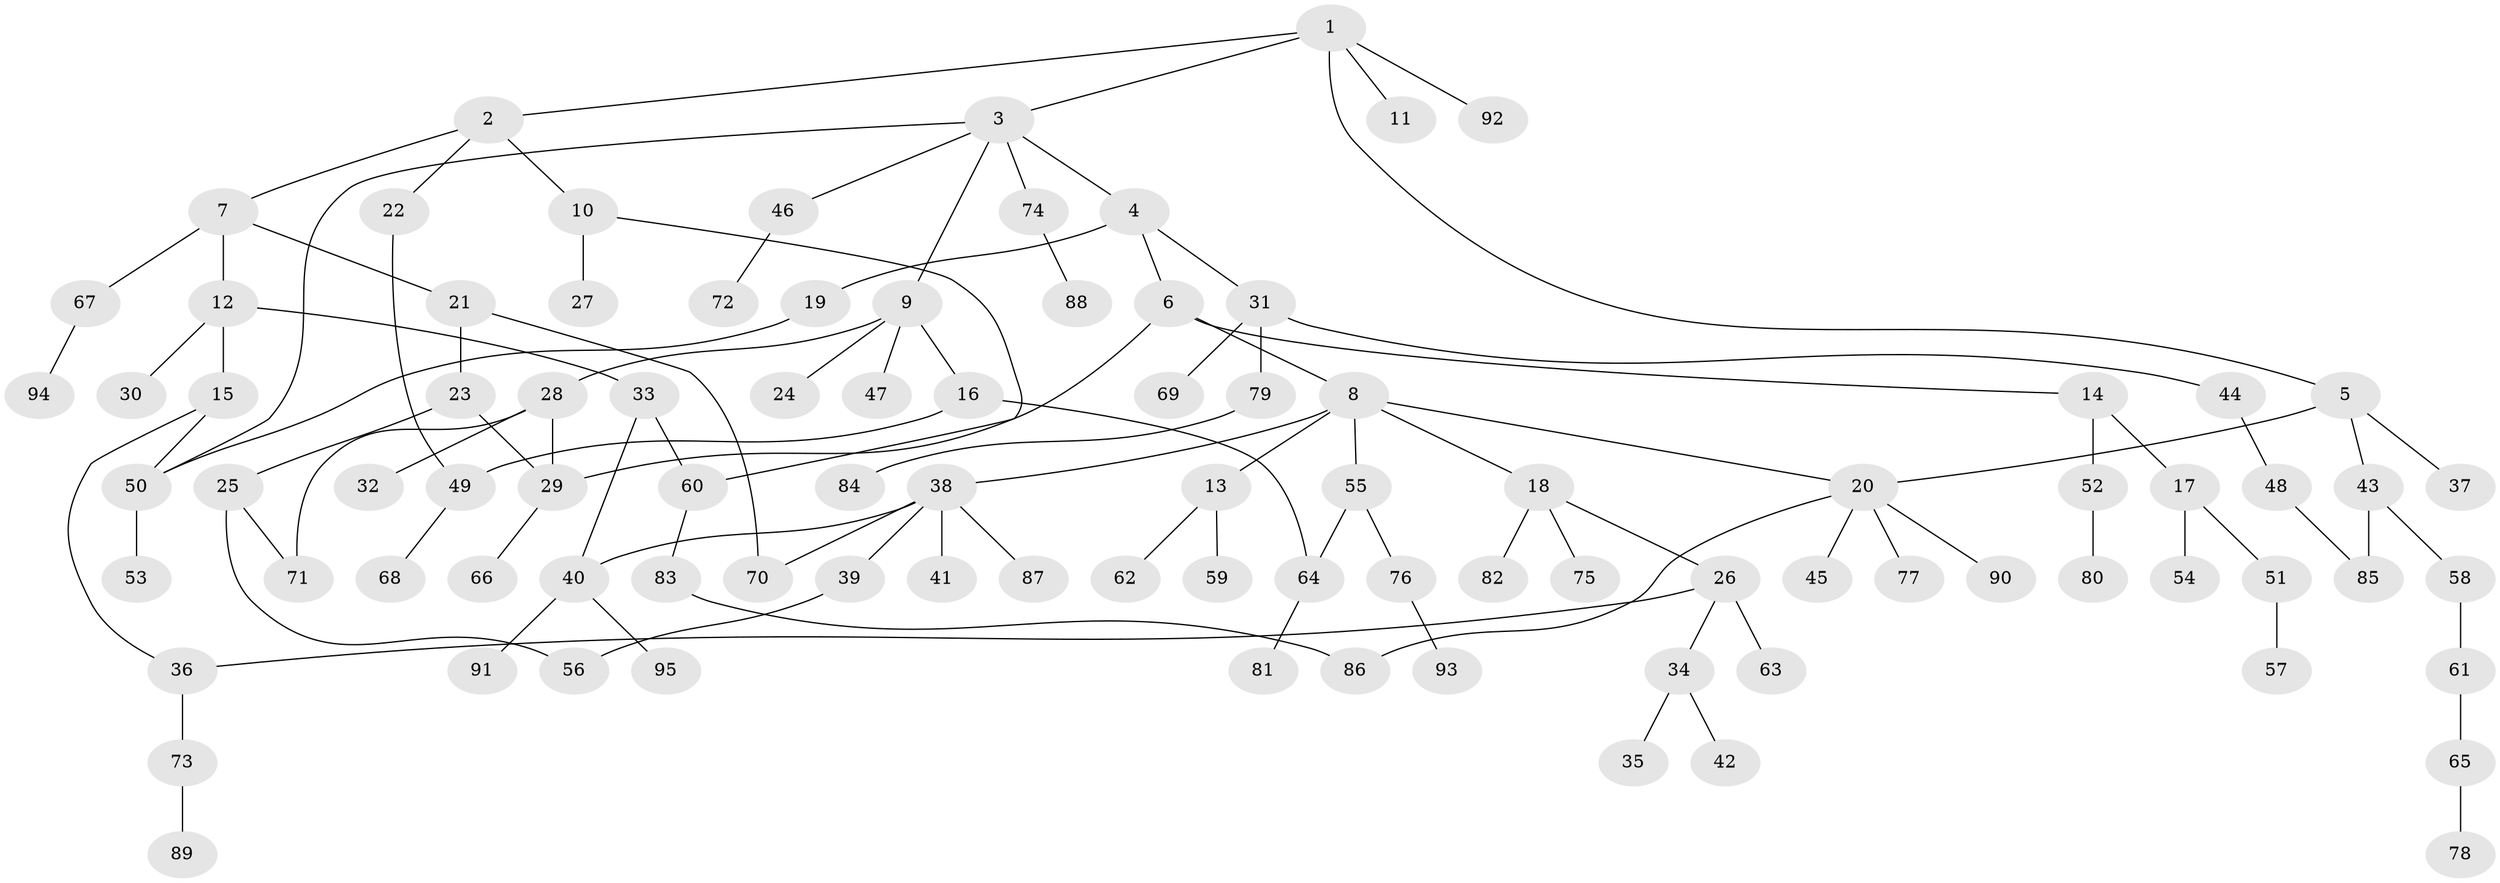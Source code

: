 // coarse degree distribution, {7: 0.03278688524590164, 4: 0.09836065573770492, 6: 0.01639344262295082, 5: 0.08196721311475409, 10: 0.01639344262295082, 1: 0.47540983606557374, 3: 0.13114754098360656, 2: 0.14754098360655737}
// Generated by graph-tools (version 1.1) at 2025/51/02/27/25 19:51:36]
// undirected, 95 vertices, 109 edges
graph export_dot {
graph [start="1"]
  node [color=gray90,style=filled];
  1;
  2;
  3;
  4;
  5;
  6;
  7;
  8;
  9;
  10;
  11;
  12;
  13;
  14;
  15;
  16;
  17;
  18;
  19;
  20;
  21;
  22;
  23;
  24;
  25;
  26;
  27;
  28;
  29;
  30;
  31;
  32;
  33;
  34;
  35;
  36;
  37;
  38;
  39;
  40;
  41;
  42;
  43;
  44;
  45;
  46;
  47;
  48;
  49;
  50;
  51;
  52;
  53;
  54;
  55;
  56;
  57;
  58;
  59;
  60;
  61;
  62;
  63;
  64;
  65;
  66;
  67;
  68;
  69;
  70;
  71;
  72;
  73;
  74;
  75;
  76;
  77;
  78;
  79;
  80;
  81;
  82;
  83;
  84;
  85;
  86;
  87;
  88;
  89;
  90;
  91;
  92;
  93;
  94;
  95;
  1 -- 2;
  1 -- 3;
  1 -- 5;
  1 -- 11;
  1 -- 92;
  2 -- 7;
  2 -- 10;
  2 -- 22;
  3 -- 4;
  3 -- 9;
  3 -- 46;
  3 -- 74;
  3 -- 50;
  4 -- 6;
  4 -- 19;
  4 -- 31;
  5 -- 20;
  5 -- 37;
  5 -- 43;
  6 -- 8;
  6 -- 14;
  6 -- 29;
  7 -- 12;
  7 -- 21;
  7 -- 67;
  8 -- 13;
  8 -- 18;
  8 -- 38;
  8 -- 55;
  8 -- 20;
  9 -- 16;
  9 -- 24;
  9 -- 28;
  9 -- 47;
  10 -- 27;
  10 -- 60;
  12 -- 15;
  12 -- 30;
  12 -- 33;
  13 -- 59;
  13 -- 62;
  14 -- 17;
  14 -- 52;
  15 -- 36;
  15 -- 50;
  16 -- 49;
  16 -- 64;
  17 -- 51;
  17 -- 54;
  18 -- 26;
  18 -- 75;
  18 -- 82;
  19 -- 50;
  20 -- 45;
  20 -- 77;
  20 -- 90;
  20 -- 86;
  21 -- 23;
  21 -- 70;
  22 -- 49;
  23 -- 25;
  23 -- 29;
  25 -- 71;
  25 -- 56;
  26 -- 34;
  26 -- 63;
  26 -- 36;
  28 -- 32;
  28 -- 71;
  28 -- 29;
  29 -- 66;
  31 -- 44;
  31 -- 69;
  31 -- 79;
  33 -- 40;
  33 -- 60;
  34 -- 35;
  34 -- 42;
  36 -- 73;
  38 -- 39;
  38 -- 40;
  38 -- 41;
  38 -- 87;
  38 -- 70;
  39 -- 56;
  40 -- 91;
  40 -- 95;
  43 -- 58;
  43 -- 85;
  44 -- 48;
  46 -- 72;
  48 -- 85;
  49 -- 68;
  50 -- 53;
  51 -- 57;
  52 -- 80;
  55 -- 64;
  55 -- 76;
  58 -- 61;
  60 -- 83;
  61 -- 65;
  64 -- 81;
  65 -- 78;
  67 -- 94;
  73 -- 89;
  74 -- 88;
  76 -- 93;
  79 -- 84;
  83 -- 86;
}
